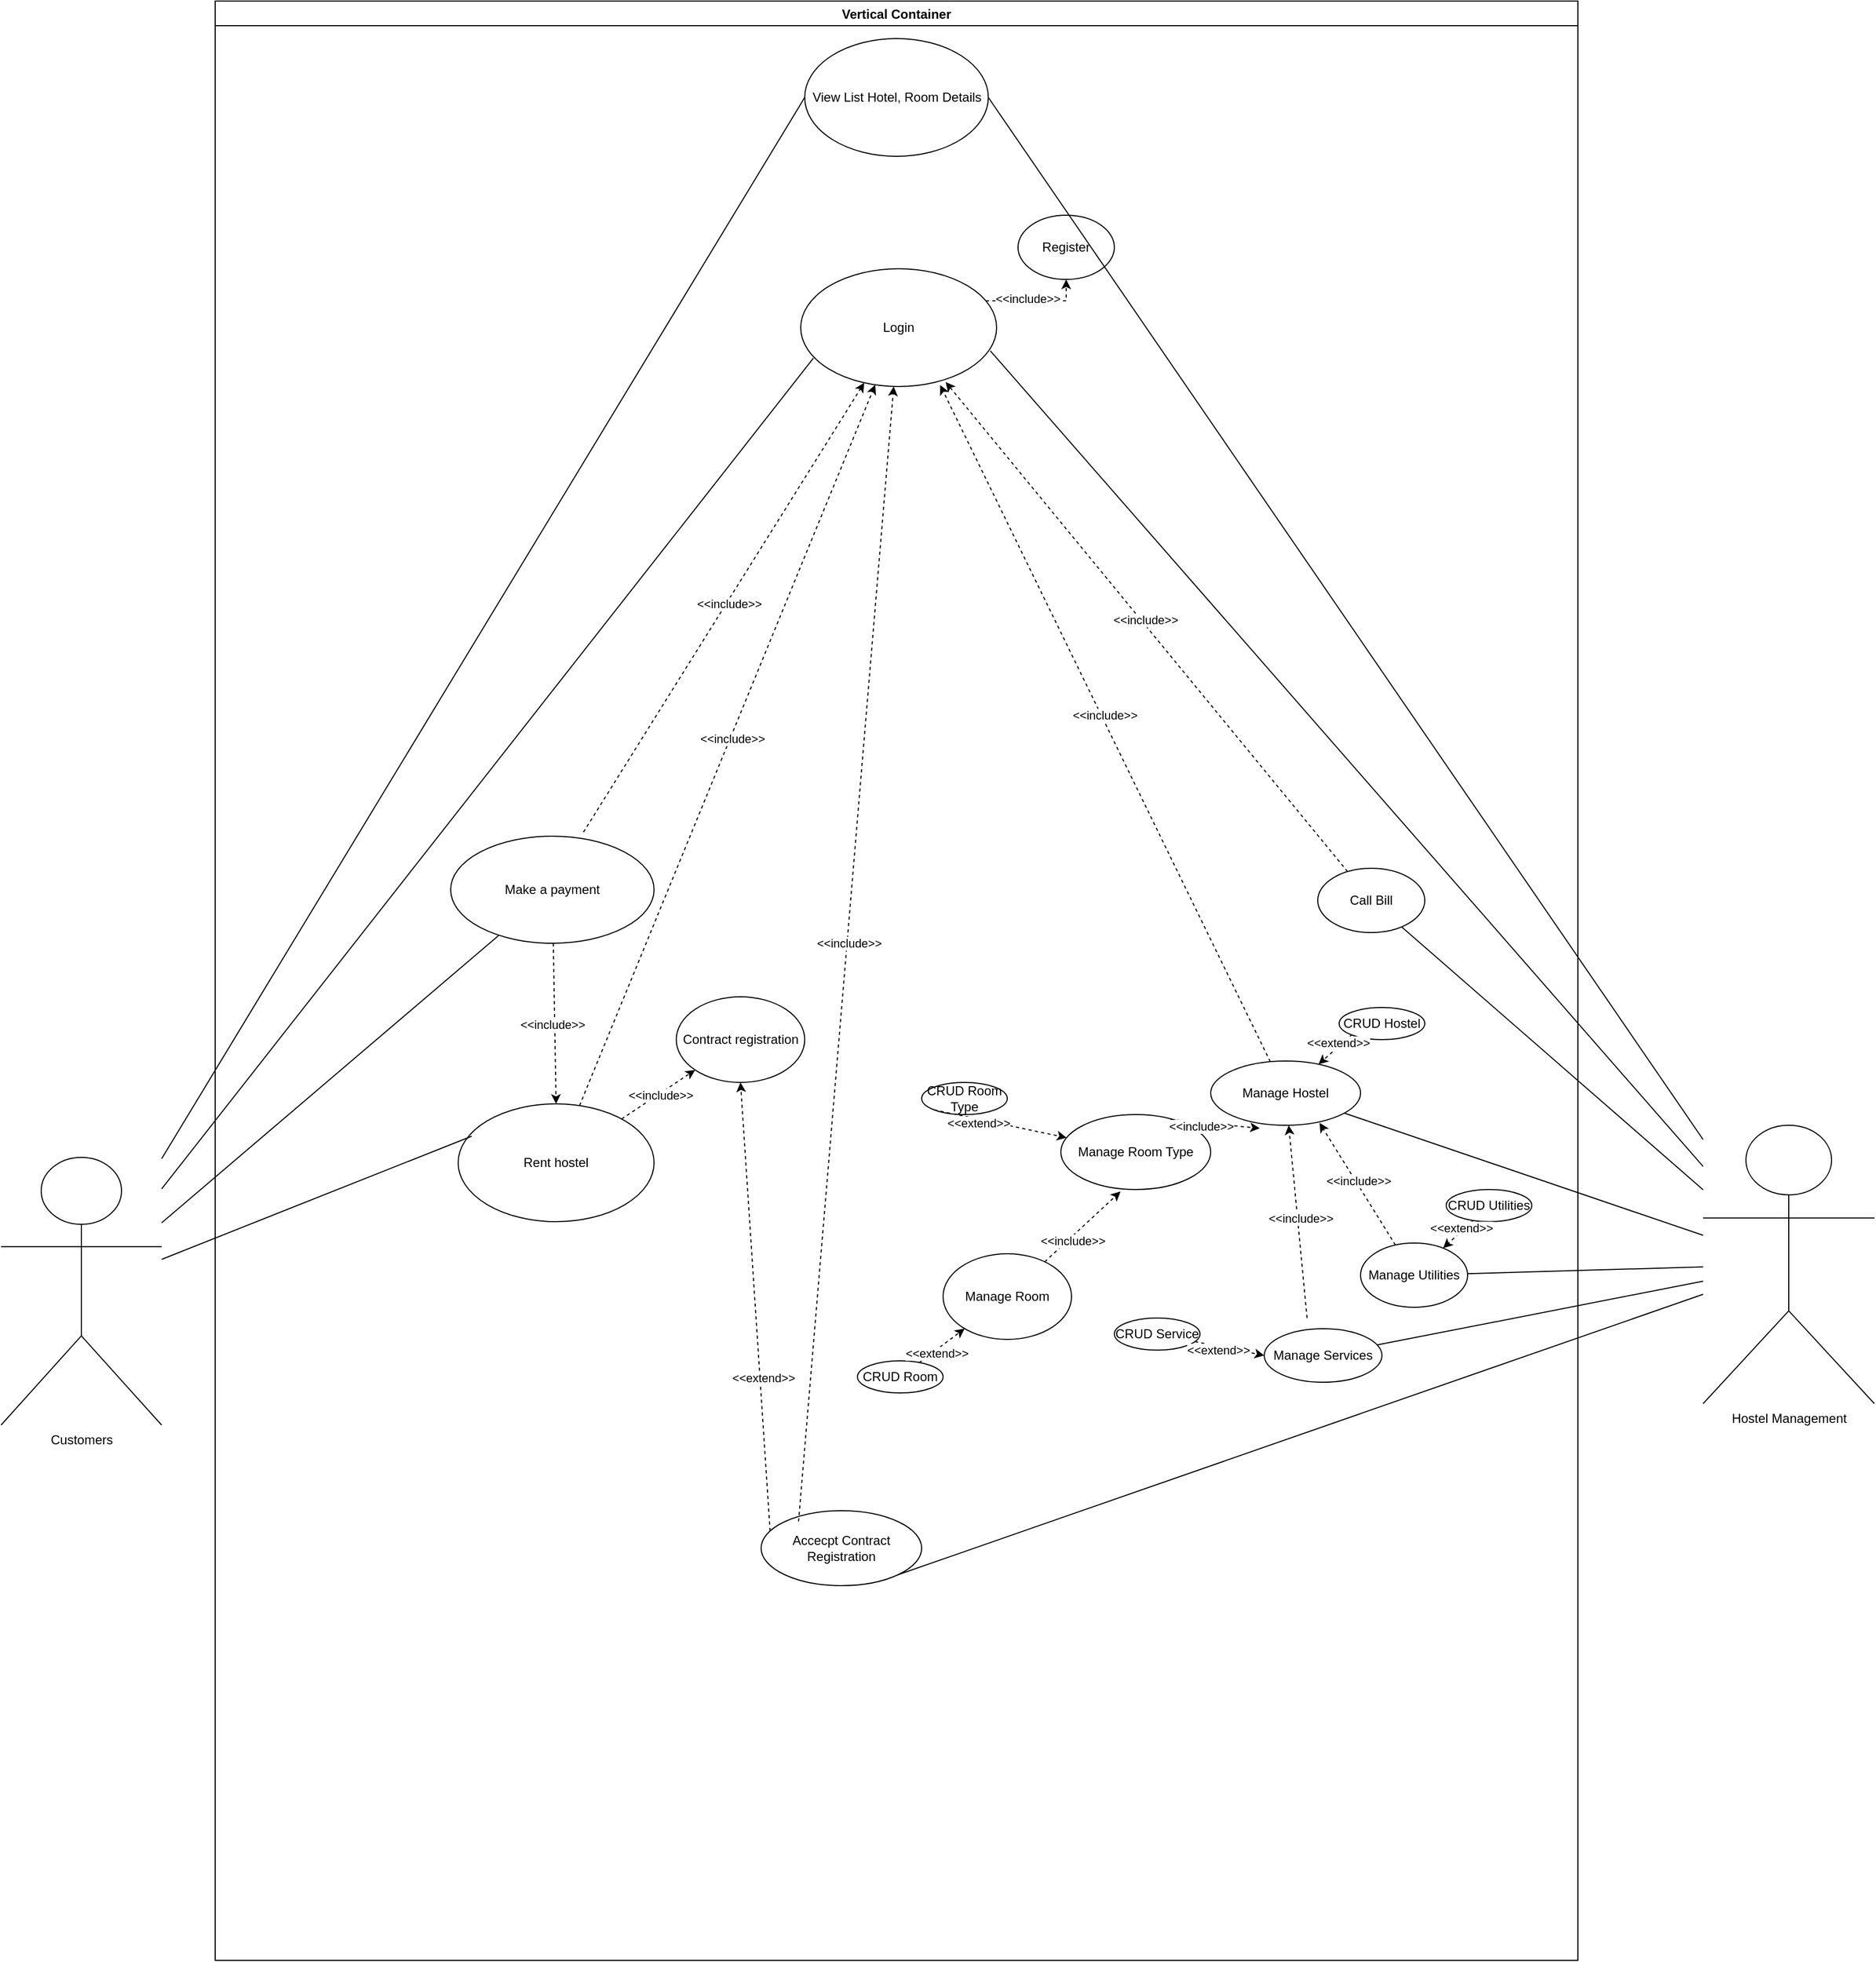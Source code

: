 <mxfile version="18.1.3" type="github">
  <diagram name="Page-1" id="929967ad-93f9-6ef4-fab6-5d389245f69c">
    <mxGraphModel dx="2076" dy="2351" grid="1" gridSize="10" guides="1" tooltips="1" connect="1" arrows="1" fold="1" page="1" pageScale="1.5" pageWidth="1169" pageHeight="826" background="none" math="0" shadow="0">
      <root>
        <mxCell id="0" style=";html=1;" />
        <mxCell id="1" style=";html=1;" parent="0" />
        <mxCell id="IHum4n2YvxGAtm4zl33J-3" value="Vertical Container" style="swimlane;" vertex="1" parent="1">
          <mxGeometry x="310" y="-870" width="1273" height="1830" as="geometry" />
        </mxCell>
        <mxCell id="IHum4n2YvxGAtm4zl33J-27" value="" style="edgeStyle=orthogonalEdgeStyle;rounded=0;orthogonalLoop=1;jettySize=auto;html=1;dashed=1;" edge="1" parent="IHum4n2YvxGAtm4zl33J-3" source="IHum4n2YvxGAtm4zl33J-10" target="IHum4n2YvxGAtm4zl33J-22">
          <mxGeometry relative="1" as="geometry">
            <Array as="points">
              <mxPoint x="750" y="280" />
              <mxPoint x="750" y="280" />
            </Array>
          </mxGeometry>
        </mxCell>
        <mxCell id="IHum4n2YvxGAtm4zl33J-28" value="&amp;lt;&amp;lt;include&amp;gt;&amp;gt;" style="edgeLabel;html=1;align=center;verticalAlign=middle;resizable=0;points=[];" vertex="1" connectable="0" parent="IHum4n2YvxGAtm4zl33J-27">
          <mxGeometry x="-0.179" y="2" relative="1" as="geometry">
            <mxPoint as="offset" />
          </mxGeometry>
        </mxCell>
        <mxCell id="IHum4n2YvxGAtm4zl33J-10" value="Login" style="ellipse;whiteSpace=wrap;html=1;" vertex="1" parent="IHum4n2YvxGAtm4zl33J-3">
          <mxGeometry x="547" y="250" width="183" height="110" as="geometry" />
        </mxCell>
        <mxCell id="IHum4n2YvxGAtm4zl33J-22" value="Register" style="ellipse;whiteSpace=wrap;html=1;" vertex="1" parent="IHum4n2YvxGAtm4zl33J-3">
          <mxGeometry x="750" y="200" width="90" height="60" as="geometry" />
        </mxCell>
        <mxCell id="IHum4n2YvxGAtm4zl33J-29" value="View List Hotel, Room Details" style="ellipse;whiteSpace=wrap;html=1;" vertex="1" parent="IHum4n2YvxGAtm4zl33J-3">
          <mxGeometry x="550.75" y="35" width="171.5" height="110" as="geometry" />
        </mxCell>
        <mxCell id="IHum4n2YvxGAtm4zl33J-30" value="Manage Hostel" style="ellipse;whiteSpace=wrap;html=1;" vertex="1" parent="IHum4n2YvxGAtm4zl33J-3">
          <mxGeometry x="930" y="990" width="140" height="60" as="geometry" />
        </mxCell>
        <mxCell id="IHum4n2YvxGAtm4zl33J-33" value="Manage Room Type" style="ellipse;whiteSpace=wrap;html=1;" vertex="1" parent="IHum4n2YvxGAtm4zl33J-3">
          <mxGeometry x="790" y="1040" width="140" height="70" as="geometry" />
        </mxCell>
        <mxCell id="IHum4n2YvxGAtm4zl33J-34" value="" style="endArrow=classic;html=1;rounded=0;dashed=1;entryX=0.712;entryY=0.988;entryDx=0;entryDy=0;entryPerimeter=0;" edge="1" parent="IHum4n2YvxGAtm4zl33J-3" source="IHum4n2YvxGAtm4zl33J-30" target="IHum4n2YvxGAtm4zl33J-10">
          <mxGeometry width="50" height="50" relative="1" as="geometry">
            <mxPoint x="740" y="500" as="sourcePoint" />
            <mxPoint x="710" y="380" as="targetPoint" />
          </mxGeometry>
        </mxCell>
        <mxCell id="IHum4n2YvxGAtm4zl33J-35" value="&amp;lt;&amp;lt;include&amp;gt;&amp;gt;" style="edgeLabel;html=1;align=center;verticalAlign=middle;resizable=0;points=[];" vertex="1" connectable="0" parent="IHum4n2YvxGAtm4zl33J-34">
          <mxGeometry x="0.018" y="-2" relative="1" as="geometry">
            <mxPoint y="-1" as="offset" />
          </mxGeometry>
        </mxCell>
        <mxCell id="IHum4n2YvxGAtm4zl33J-44" value="" style="endArrow=classic;html=1;rounded=0;dashed=1;exitX=0.731;exitY=0.066;exitDx=0;exitDy=0;exitPerimeter=0;entryX=0.328;entryY=1.047;entryDx=0;entryDy=0;entryPerimeter=0;" edge="1" parent="IHum4n2YvxGAtm4zl33J-3" source="IHum4n2YvxGAtm4zl33J-33" target="IHum4n2YvxGAtm4zl33J-30">
          <mxGeometry width="50" height="50" relative="1" as="geometry">
            <mxPoint x="1040" y="610" as="sourcePoint" />
            <mxPoint x="1090" y="560" as="targetPoint" />
          </mxGeometry>
        </mxCell>
        <mxCell id="IHum4n2YvxGAtm4zl33J-45" value="&amp;lt;&amp;lt;include&amp;gt;&amp;gt;" style="edgeLabel;html=1;align=center;verticalAlign=middle;resizable=0;points=[];" vertex="1" connectable="0" parent="IHum4n2YvxGAtm4zl33J-44">
          <mxGeometry x="-0.317" y="-3" relative="1" as="geometry">
            <mxPoint as="offset" />
          </mxGeometry>
        </mxCell>
        <mxCell id="IHum4n2YvxGAtm4zl33J-46" value="Manage Room" style="ellipse;whiteSpace=wrap;html=1;" vertex="1" parent="IHum4n2YvxGAtm4zl33J-3">
          <mxGeometry x="680" y="1170" width="120" height="80" as="geometry" />
        </mxCell>
        <mxCell id="IHum4n2YvxGAtm4zl33J-47" value="" style="endArrow=classic;html=1;rounded=0;dashed=1;entryX=0.398;entryY=1.027;entryDx=0;entryDy=0;entryPerimeter=0;" edge="1" parent="IHum4n2YvxGAtm4zl33J-3" source="IHum4n2YvxGAtm4zl33J-46" target="IHum4n2YvxGAtm4zl33J-33">
          <mxGeometry width="50" height="50" relative="1" as="geometry">
            <mxPoint x="872.34" y="584.62" as="sourcePoint" />
            <mxPoint x="885.92" y="542.82" as="targetPoint" />
          </mxGeometry>
        </mxCell>
        <mxCell id="IHum4n2YvxGAtm4zl33J-48" value="&amp;lt;&amp;lt;include&amp;gt;&amp;gt;" style="edgeLabel;html=1;align=center;verticalAlign=middle;resizable=0;points=[];" vertex="1" connectable="0" parent="IHum4n2YvxGAtm4zl33J-47">
          <mxGeometry x="-0.317" y="-3" relative="1" as="geometry">
            <mxPoint as="offset" />
          </mxGeometry>
        </mxCell>
        <mxCell id="IHum4n2YvxGAtm4zl33J-52" value="CRUD Hostel" style="ellipse;whiteSpace=wrap;html=1;" vertex="1" parent="IHum4n2YvxGAtm4zl33J-3">
          <mxGeometry x="1050" y="940" width="80" height="30" as="geometry" />
        </mxCell>
        <mxCell id="IHum4n2YvxGAtm4zl33J-56" value="CRUD Room Type" style="ellipse;whiteSpace=wrap;html=1;" vertex="1" parent="IHum4n2YvxGAtm4zl33J-3">
          <mxGeometry x="660" y="1010" width="80" height="30" as="geometry" />
        </mxCell>
        <mxCell id="IHum4n2YvxGAtm4zl33J-58" value="" style="endArrow=classic;html=1;rounded=0;dashed=1;exitX=0;exitY=1;exitDx=0;exitDy=0;" edge="1" parent="IHum4n2YvxGAtm4zl33J-3" source="IHum4n2YvxGAtm4zl33J-56" target="IHum4n2YvxGAtm4zl33J-33">
          <mxGeometry width="50" height="50" relative="1" as="geometry">
            <mxPoint x="1110.758" y="1024.765" as="sourcePoint" />
            <mxPoint x="825.72" y="651.89" as="targetPoint" />
          </mxGeometry>
        </mxCell>
        <mxCell id="IHum4n2YvxGAtm4zl33J-59" value="&amp;lt;&amp;lt;extend&amp;gt;&amp;gt;" style="edgeLabel;html=1;align=center;verticalAlign=middle;resizable=0;points=[];" vertex="1" connectable="0" parent="IHum4n2YvxGAtm4zl33J-58">
          <mxGeometry x="-0.317" y="-3" relative="1" as="geometry">
            <mxPoint as="offset" />
          </mxGeometry>
        </mxCell>
        <mxCell id="IHum4n2YvxGAtm4zl33J-60" style="edgeStyle=orthogonalEdgeStyle;rounded=0;orthogonalLoop=1;jettySize=auto;html=1;exitX=0.5;exitY=1;exitDx=0;exitDy=0;dashed=1;" edge="1" parent="IHum4n2YvxGAtm4zl33J-3" source="IHum4n2YvxGAtm4zl33J-52" target="IHum4n2YvxGAtm4zl33J-52">
          <mxGeometry relative="1" as="geometry" />
        </mxCell>
        <mxCell id="IHum4n2YvxGAtm4zl33J-50" value="" style="endArrow=classic;html=1;rounded=0;dashed=1;exitX=0;exitY=1;exitDx=0;exitDy=0;" edge="1" parent="IHum4n2YvxGAtm4zl33J-3" source="IHum4n2YvxGAtm4zl33J-52" target="IHum4n2YvxGAtm4zl33J-30">
          <mxGeometry width="50" height="50" relative="1" as="geometry">
            <mxPoint x="940" y="550" as="sourcePoint" />
            <mxPoint x="880" y="470" as="targetPoint" />
          </mxGeometry>
        </mxCell>
        <mxCell id="IHum4n2YvxGAtm4zl33J-51" value="&amp;lt;&amp;lt;extend&amp;gt;&amp;gt;" style="edgeLabel;html=1;align=center;verticalAlign=middle;resizable=0;points=[];" vertex="1" connectable="0" parent="IHum4n2YvxGAtm4zl33J-50">
          <mxGeometry x="-0.317" y="-3" relative="1" as="geometry">
            <mxPoint as="offset" />
          </mxGeometry>
        </mxCell>
        <mxCell id="IHum4n2YvxGAtm4zl33J-61" value="CRUD Room" style="ellipse;whiteSpace=wrap;html=1;" vertex="1" parent="IHum4n2YvxGAtm4zl33J-3">
          <mxGeometry x="600" y="1270" width="80" height="30" as="geometry" />
        </mxCell>
        <mxCell id="IHum4n2YvxGAtm4zl33J-65" value="" style="endArrow=classic;html=1;rounded=0;dashed=1;" edge="1" parent="IHum4n2YvxGAtm4zl33J-3" source="IHum4n2YvxGAtm4zl33J-61" target="IHum4n2YvxGAtm4zl33J-46">
          <mxGeometry width="50" height="50" relative="1" as="geometry">
            <mxPoint x="910" y="683" as="sourcePoint" />
            <mxPoint x="630" y="720" as="targetPoint" />
          </mxGeometry>
        </mxCell>
        <mxCell id="IHum4n2YvxGAtm4zl33J-66" value="&amp;lt;&amp;lt;extend&amp;gt;&amp;gt;" style="edgeLabel;html=1;align=center;verticalAlign=middle;resizable=0;points=[];" vertex="1" connectable="0" parent="IHum4n2YvxGAtm4zl33J-65">
          <mxGeometry x="-0.317" y="-3" relative="1" as="geometry">
            <mxPoint as="offset" />
          </mxGeometry>
        </mxCell>
        <mxCell id="IHum4n2YvxGAtm4zl33J-68" value="Rent hostel" style="ellipse;whiteSpace=wrap;html=1;" vertex="1" parent="IHum4n2YvxGAtm4zl33J-3">
          <mxGeometry x="227" y="1030" width="183" height="110" as="geometry" />
        </mxCell>
        <mxCell id="IHum4n2YvxGAtm4zl33J-71" value="" style="endArrow=classic;html=1;rounded=0;dashed=1;" edge="1" parent="IHum4n2YvxGAtm4zl33J-3" source="IHum4n2YvxGAtm4zl33J-68" target="IHum4n2YvxGAtm4zl33J-10">
          <mxGeometry width="50" height="50" relative="1" as="geometry">
            <mxPoint x="844.079" y="520.091" as="sourcePoint" />
            <mxPoint x="713.259" y="353.855" as="targetPoint" />
          </mxGeometry>
        </mxCell>
        <mxCell id="IHum4n2YvxGAtm4zl33J-72" value="&amp;lt;&amp;lt;include&amp;gt;&amp;gt;" style="edgeLabel;html=1;align=center;verticalAlign=middle;resizable=0;points=[];" vertex="1" connectable="0" parent="IHum4n2YvxGAtm4zl33J-71">
          <mxGeometry x="0.018" y="-2" relative="1" as="geometry">
            <mxPoint y="-1" as="offset" />
          </mxGeometry>
        </mxCell>
        <mxCell id="IHum4n2YvxGAtm4zl33J-73" value="Accecpt Contract Registration" style="ellipse;whiteSpace=wrap;html=1;" vertex="1" parent="IHum4n2YvxGAtm4zl33J-3">
          <mxGeometry x="510" y="1410" width="150" height="70" as="geometry" />
        </mxCell>
        <mxCell id="IHum4n2YvxGAtm4zl33J-77" value="Manage Services" style="ellipse;whiteSpace=wrap;html=1;" vertex="1" parent="IHum4n2YvxGAtm4zl33J-3">
          <mxGeometry x="980" y="1240" width="110" height="50" as="geometry" />
        </mxCell>
        <mxCell id="IHum4n2YvxGAtm4zl33J-78" value="Contract registration" style="ellipse;whiteSpace=wrap;html=1;" vertex="1" parent="IHum4n2YvxGAtm4zl33J-3">
          <mxGeometry x="430.75" y="930" width="120" height="80" as="geometry" />
        </mxCell>
        <mxCell id="IHum4n2YvxGAtm4zl33J-79" value="D" style="endArrow=classic;html=1;rounded=0;dashed=1;" edge="1" parent="IHum4n2YvxGAtm4zl33J-3" source="IHum4n2YvxGAtm4zl33J-68" target="IHum4n2YvxGAtm4zl33J-78">
          <mxGeometry width="50" height="50" relative="1" as="geometry">
            <mxPoint x="434.086" y="499.99" as="sourcePoint" />
            <mxPoint x="596.204" y="360.132" as="targetPoint" />
          </mxGeometry>
        </mxCell>
        <mxCell id="IHum4n2YvxGAtm4zl33J-80" value="&amp;lt;&amp;lt;include&amp;gt;&amp;gt;" style="edgeLabel;html=1;align=center;verticalAlign=middle;resizable=0;points=[];" vertex="1" connectable="0" parent="IHum4n2YvxGAtm4zl33J-79">
          <mxGeometry x="0.018" y="-2" relative="1" as="geometry">
            <mxPoint y="-1" as="offset" />
          </mxGeometry>
        </mxCell>
        <mxCell id="IHum4n2YvxGAtm4zl33J-83" value="" style="endArrow=classic;html=1;rounded=0;dashed=1;" edge="1" parent="IHum4n2YvxGAtm4zl33J-3" target="IHum4n2YvxGAtm4zl33J-10">
          <mxGeometry width="50" height="50" relative="1" as="geometry">
            <mxPoint x="545" y="1420" as="sourcePoint" />
            <mxPoint x="713.259" y="353.855" as="targetPoint" />
          </mxGeometry>
        </mxCell>
        <mxCell id="IHum4n2YvxGAtm4zl33J-84" value="&amp;lt;&amp;lt;include&amp;gt;&amp;gt;" style="edgeLabel;html=1;align=center;verticalAlign=middle;resizable=0;points=[];" vertex="1" connectable="0" parent="IHum4n2YvxGAtm4zl33J-83">
          <mxGeometry x="0.018" y="-2" relative="1" as="geometry">
            <mxPoint y="-1" as="offset" />
          </mxGeometry>
        </mxCell>
        <mxCell id="IHum4n2YvxGAtm4zl33J-91" value="CRUD Service" style="ellipse;whiteSpace=wrap;html=1;" vertex="1" parent="IHum4n2YvxGAtm4zl33J-3">
          <mxGeometry x="840" y="1230" width="80" height="30" as="geometry" />
        </mxCell>
        <mxCell id="IHum4n2YvxGAtm4zl33J-92" value="" style="endArrow=classic;html=1;rounded=0;dashed=1;entryX=0;entryY=0.5;entryDx=0;entryDy=0;" edge="1" parent="IHum4n2YvxGAtm4zl33J-3" source="IHum4n2YvxGAtm4zl33J-91" target="IHum4n2YvxGAtm4zl33J-77">
          <mxGeometry width="50" height="50" relative="1" as="geometry">
            <mxPoint x="720" y="565" as="sourcePoint" />
            <mxPoint x="782.04" y="587.5" as="targetPoint" />
          </mxGeometry>
        </mxCell>
        <mxCell id="IHum4n2YvxGAtm4zl33J-93" value="&amp;lt;&amp;lt;extend&amp;gt;&amp;gt;" style="edgeLabel;html=1;align=center;verticalAlign=middle;resizable=0;points=[];" vertex="1" connectable="0" parent="IHum4n2YvxGAtm4zl33J-92">
          <mxGeometry x="-0.317" y="-3" relative="1" as="geometry">
            <mxPoint as="offset" />
          </mxGeometry>
        </mxCell>
        <mxCell id="IHum4n2YvxGAtm4zl33J-94" value="Manage Utilities" style="ellipse;whiteSpace=wrap;html=1;" vertex="1" parent="IHum4n2YvxGAtm4zl33J-3">
          <mxGeometry x="1070" y="1160" width="100" height="60" as="geometry" />
        </mxCell>
        <mxCell id="IHum4n2YvxGAtm4zl33J-95" value="CRUD Utilities" style="ellipse;whiteSpace=wrap;html=1;" vertex="1" parent="IHum4n2YvxGAtm4zl33J-3">
          <mxGeometry x="1150" y="1110" width="80" height="30" as="geometry" />
        </mxCell>
        <mxCell id="IHum4n2YvxGAtm4zl33J-96" value="" style="endArrow=classic;html=1;rounded=0;dashed=1;" edge="1" parent="IHum4n2YvxGAtm4zl33J-3" source="IHum4n2YvxGAtm4zl33J-95" target="IHum4n2YvxGAtm4zl33J-94">
          <mxGeometry width="50" height="50" relative="1" as="geometry">
            <mxPoint x="513" y="895" as="sourcePoint" />
            <mxPoint x="568.924" y="953.134" as="targetPoint" />
          </mxGeometry>
        </mxCell>
        <mxCell id="IHum4n2YvxGAtm4zl33J-97" value="&amp;lt;&amp;lt;extend&amp;gt;&amp;gt;" style="edgeLabel;html=1;align=center;verticalAlign=middle;resizable=0;points=[];" vertex="1" connectable="0" parent="IHum4n2YvxGAtm4zl33J-96">
          <mxGeometry x="-0.317" y="-3" relative="1" as="geometry">
            <mxPoint as="offset" />
          </mxGeometry>
        </mxCell>
        <mxCell id="IHum4n2YvxGAtm4zl33J-100" value="" style="endArrow=classic;html=1;rounded=0;dashed=1;" edge="1" parent="IHum4n2YvxGAtm4zl33J-3" target="IHum4n2YvxGAtm4zl33J-30">
          <mxGeometry width="50" height="50" relative="1" as="geometry">
            <mxPoint x="1020" y="1230" as="sourcePoint" />
            <mxPoint x="943.04" y="540" as="targetPoint" />
          </mxGeometry>
        </mxCell>
        <mxCell id="IHum4n2YvxGAtm4zl33J-101" value="&amp;lt;&amp;lt;include&amp;gt;&amp;gt;" style="edgeLabel;html=1;align=center;verticalAlign=middle;resizable=0;points=[];" vertex="1" connectable="0" parent="IHum4n2YvxGAtm4zl33J-100">
          <mxGeometry x="0.018" y="-2" relative="1" as="geometry">
            <mxPoint y="-1" as="offset" />
          </mxGeometry>
        </mxCell>
        <mxCell id="IHum4n2YvxGAtm4zl33J-106" value="Call Bill" style="ellipse;whiteSpace=wrap;html=1;" vertex="1" parent="IHum4n2YvxGAtm4zl33J-3">
          <mxGeometry x="1030" y="810" width="100" height="60" as="geometry" />
        </mxCell>
        <mxCell id="IHum4n2YvxGAtm4zl33J-108" value="Make a payment" style="ellipse;whiteSpace=wrap;html=1;" vertex="1" parent="IHum4n2YvxGAtm4zl33J-3">
          <mxGeometry x="220" y="780" width="190" height="100" as="geometry" />
        </mxCell>
        <mxCell id="IHum4n2YvxGAtm4zl33J-111" value="" style="endArrow=classic;html=1;rounded=0;dashed=1;exitX=0.653;exitY=-0.038;exitDx=0;exitDy=0;exitPerimeter=0;" edge="1" parent="IHum4n2YvxGAtm4zl33J-3" source="IHum4n2YvxGAtm4zl33J-108" target="IHum4n2YvxGAtm4zl33J-10">
          <mxGeometry width="50" height="50" relative="1" as="geometry">
            <mxPoint x="433.926" y="499.923" as="sourcePoint" />
            <mxPoint x="596.272" y="360.16" as="targetPoint" />
          </mxGeometry>
        </mxCell>
        <mxCell id="IHum4n2YvxGAtm4zl33J-112" value="&amp;lt;&amp;lt;include&amp;gt;&amp;gt;" style="edgeLabel;html=1;align=center;verticalAlign=middle;resizable=0;points=[];" vertex="1" connectable="0" parent="IHum4n2YvxGAtm4zl33J-111">
          <mxGeometry x="0.018" y="-2" relative="1" as="geometry">
            <mxPoint y="-1" as="offset" />
          </mxGeometry>
        </mxCell>
        <mxCell id="IHum4n2YvxGAtm4zl33J-113" value="" style="endArrow=classic;html=1;rounded=0;dashed=1;entryX=0.74;entryY=0.962;entryDx=0;entryDy=0;entryPerimeter=0;" edge="1" parent="IHum4n2YvxGAtm4zl33J-3" source="IHum4n2YvxGAtm4zl33J-106" target="IHum4n2YvxGAtm4zl33J-10">
          <mxGeometry width="50" height="50" relative="1" as="geometry">
            <mxPoint x="608.112" y="1170.008" as="sourcePoint" />
            <mxPoint x="628.5" y="600" as="targetPoint" />
          </mxGeometry>
        </mxCell>
        <mxCell id="IHum4n2YvxGAtm4zl33J-114" value="&amp;lt;&amp;lt;include&amp;gt;&amp;gt;" style="edgeLabel;html=1;align=center;verticalAlign=middle;resizable=0;points=[];" vertex="1" connectable="0" parent="IHum4n2YvxGAtm4zl33J-113">
          <mxGeometry x="0.018" y="-2" relative="1" as="geometry">
            <mxPoint y="-1" as="offset" />
          </mxGeometry>
        </mxCell>
        <mxCell id="IHum4n2YvxGAtm4zl33J-119" value="" style="endArrow=classic;html=1;rounded=0;dashed=1;exitX=0.056;exitY=0.271;exitDx=0;exitDy=0;exitPerimeter=0;entryX=0.5;entryY=1;entryDx=0;entryDy=0;" edge="1" parent="IHum4n2YvxGAtm4zl33J-3" source="IHum4n2YvxGAtm4zl33J-73" target="IHum4n2YvxGAtm4zl33J-78">
          <mxGeometry width="50" height="50" relative="1" as="geometry">
            <mxPoint x="1070.758" y="975.235" as="sourcePoint" />
            <mxPoint x="1040.095" y="1002.914" as="targetPoint" />
          </mxGeometry>
        </mxCell>
        <mxCell id="IHum4n2YvxGAtm4zl33J-120" value="&amp;lt;&amp;lt;extend&amp;gt;&amp;gt;" style="edgeLabel;html=1;align=center;verticalAlign=middle;resizable=0;points=[];" vertex="1" connectable="0" parent="IHum4n2YvxGAtm4zl33J-119">
          <mxGeometry x="-0.317" y="-3" relative="1" as="geometry">
            <mxPoint as="offset" />
          </mxGeometry>
        </mxCell>
        <mxCell id="IHum4n2YvxGAtm4zl33J-121" value="D" style="endArrow=classic;html=1;rounded=0;dashed=1;entryX=0.5;entryY=0;entryDx=0;entryDy=0;" edge="1" parent="IHum4n2YvxGAtm4zl33J-3" source="IHum4n2YvxGAtm4zl33J-108" target="IHum4n2YvxGAtm4zl33J-68">
          <mxGeometry width="50" height="50" relative="1" as="geometry">
            <mxPoint x="389.508" y="1054.01" as="sourcePoint" />
            <mxPoint x="310" y="1020" as="targetPoint" />
          </mxGeometry>
        </mxCell>
        <mxCell id="IHum4n2YvxGAtm4zl33J-122" value="&amp;lt;&amp;lt;include&amp;gt;&amp;gt;" style="edgeLabel;html=1;align=center;verticalAlign=middle;resizable=0;points=[];" vertex="1" connectable="0" parent="IHum4n2YvxGAtm4zl33J-121">
          <mxGeometry x="0.018" y="-2" relative="1" as="geometry">
            <mxPoint y="-1" as="offset" />
          </mxGeometry>
        </mxCell>
        <mxCell id="IHum4n2YvxGAtm4zl33J-128" value="" style="endArrow=classic;html=1;rounded=0;dashed=1;entryX=0.726;entryY=0.963;entryDx=0;entryDy=0;entryPerimeter=0;" edge="1" parent="IHum4n2YvxGAtm4zl33J-3" source="IHum4n2YvxGAtm4zl33J-94" target="IHum4n2YvxGAtm4zl33J-30">
          <mxGeometry width="50" height="50" relative="1" as="geometry">
            <mxPoint x="1030" y="1240" as="sourcePoint" />
            <mxPoint x="1012.855" y="1059.975" as="targetPoint" />
          </mxGeometry>
        </mxCell>
        <mxCell id="IHum4n2YvxGAtm4zl33J-129" value="&amp;lt;&amp;lt;include&amp;gt;&amp;gt;" style="edgeLabel;html=1;align=center;verticalAlign=middle;resizable=0;points=[];" vertex="1" connectable="0" parent="IHum4n2YvxGAtm4zl33J-128">
          <mxGeometry x="0.018" y="-2" relative="1" as="geometry">
            <mxPoint y="-1" as="offset" />
          </mxGeometry>
        </mxCell>
        <mxCell id="IHum4n2YvxGAtm4zl33J-4" value="Customers" style="shape=umlActor;verticalLabelPosition=bottom;verticalAlign=top;html=1;outlineConnect=0;" vertex="1" parent="1">
          <mxGeometry x="110" y="210" width="150" height="250" as="geometry" />
        </mxCell>
        <mxCell id="IHum4n2YvxGAtm4zl33J-9" value="Hostel Management" style="shape=umlActor;verticalLabelPosition=bottom;verticalAlign=top;html=1;outlineConnect=0;" vertex="1" parent="1">
          <mxGeometry x="1700" y="180" width="160" height="260" as="geometry" />
        </mxCell>
        <mxCell id="IHum4n2YvxGAtm4zl33J-17" value="" style="endArrow=none;html=1;rounded=0;entryX=0.968;entryY=0.697;entryDx=0;entryDy=0;entryPerimeter=0;" edge="1" parent="1" source="IHum4n2YvxGAtm4zl33J-9" target="IHum4n2YvxGAtm4zl33J-10">
          <mxGeometry width="50" height="50" relative="1" as="geometry">
            <mxPoint x="800" y="220" as="sourcePoint" />
            <mxPoint x="850" y="170" as="targetPoint" />
          </mxGeometry>
        </mxCell>
        <mxCell id="IHum4n2YvxGAtm4zl33J-19" value="" style="endArrow=none;html=1;rounded=0;entryX=0.065;entryY=0.759;entryDx=0;entryDy=0;entryPerimeter=0;" edge="1" parent="1" source="IHum4n2YvxGAtm4zl33J-4" target="IHum4n2YvxGAtm4zl33J-10">
          <mxGeometry width="50" height="50" relative="1" as="geometry">
            <mxPoint x="800" y="220" as="sourcePoint" />
            <mxPoint x="760" y="190" as="targetPoint" />
          </mxGeometry>
        </mxCell>
        <mxCell id="IHum4n2YvxGAtm4zl33J-31" value="" style="endArrow=none;html=1;rounded=0;entryX=0;entryY=0.5;entryDx=0;entryDy=0;" edge="1" parent="1" source="IHum4n2YvxGAtm4zl33J-4" target="IHum4n2YvxGAtm4zl33J-29">
          <mxGeometry width="50" height="50" relative="1" as="geometry">
            <mxPoint x="940" y="330" as="sourcePoint" />
            <mxPoint x="990" y="280" as="targetPoint" />
          </mxGeometry>
        </mxCell>
        <mxCell id="IHum4n2YvxGAtm4zl33J-32" value="" style="endArrow=none;html=1;rounded=0;entryX=1;entryY=0.5;entryDx=0;entryDy=0;" edge="1" parent="1" source="IHum4n2YvxGAtm4zl33J-9" target="IHum4n2YvxGAtm4zl33J-29">
          <mxGeometry width="50" height="50" relative="1" as="geometry">
            <mxPoint x="940" y="330" as="sourcePoint" />
            <mxPoint x="990" y="280" as="targetPoint" />
          </mxGeometry>
        </mxCell>
        <mxCell id="IHum4n2YvxGAtm4zl33J-36" value="" style="endArrow=none;html=1;rounded=0;" edge="1" parent="1" source="IHum4n2YvxGAtm4zl33J-30" target="IHum4n2YvxGAtm4zl33J-9">
          <mxGeometry width="50" height="50" relative="1" as="geometry">
            <mxPoint x="1170" y="350" as="sourcePoint" />
            <mxPoint x="990" y="280" as="targetPoint" />
          </mxGeometry>
        </mxCell>
        <mxCell id="IHum4n2YvxGAtm4zl33J-69" value="" style="endArrow=none;html=1;rounded=0;exitX=0.069;exitY=0.275;exitDx=0;exitDy=0;exitPerimeter=0;" edge="1" parent="1" source="IHum4n2YvxGAtm4zl33J-68" target="IHum4n2YvxGAtm4zl33J-4">
          <mxGeometry width="50" height="50" relative="1" as="geometry">
            <mxPoint x="1030" y="660" as="sourcePoint" />
            <mxPoint x="1080" y="610" as="targetPoint" />
          </mxGeometry>
        </mxCell>
        <mxCell id="IHum4n2YvxGAtm4zl33J-74" value="" style="endArrow=none;html=1;rounded=0;exitX=1;exitY=1;exitDx=0;exitDy=0;" edge="1" parent="1" source="IHum4n2YvxGAtm4zl33J-73" target="IHum4n2YvxGAtm4zl33J-9">
          <mxGeometry width="50" height="50" relative="1" as="geometry">
            <mxPoint x="1030" y="600" as="sourcePoint" />
            <mxPoint x="1080" y="550" as="targetPoint" />
          </mxGeometry>
        </mxCell>
        <mxCell id="IHum4n2YvxGAtm4zl33J-86" value="" style="endArrow=none;html=1;rounded=0;" edge="1" parent="1" source="IHum4n2YvxGAtm4zl33J-77" target="IHum4n2YvxGAtm4zl33J-9">
          <mxGeometry width="50" height="50" relative="1" as="geometry">
            <mxPoint x="1020" y="760" as="sourcePoint" />
            <mxPoint x="1070" y="710" as="targetPoint" />
          </mxGeometry>
        </mxCell>
        <mxCell id="IHum4n2YvxGAtm4zl33J-107" value="" style="endArrow=none;html=1;rounded=0;" edge="1" parent="1" source="IHum4n2YvxGAtm4zl33J-106" target="IHum4n2YvxGAtm4zl33J-9">
          <mxGeometry width="50" height="50" relative="1" as="geometry">
            <mxPoint x="1020" y="790" as="sourcePoint" />
            <mxPoint x="1070" y="740" as="targetPoint" />
          </mxGeometry>
        </mxCell>
        <mxCell id="IHum4n2YvxGAtm4zl33J-109" value="" style="endArrow=none;html=1;rounded=0;" edge="1" parent="1" source="IHum4n2YvxGAtm4zl33J-108" target="IHum4n2YvxGAtm4zl33J-4">
          <mxGeometry width="50" height="50" relative="1" as="geometry">
            <mxPoint x="1020" y="890" as="sourcePoint" />
            <mxPoint x="1070" y="840" as="targetPoint" />
          </mxGeometry>
        </mxCell>
        <mxCell id="IHum4n2YvxGAtm4zl33J-130" value="" style="endArrow=none;html=1;rounded=0;" edge="1" parent="1" source="IHum4n2YvxGAtm4zl33J-94" target="IHum4n2YvxGAtm4zl33J-9">
          <mxGeometry width="50" height="50" relative="1" as="geometry">
            <mxPoint x="1405.662" y="395.268" as="sourcePoint" />
            <mxPoint x="1710" y="335.632" as="targetPoint" />
          </mxGeometry>
        </mxCell>
      </root>
    </mxGraphModel>
  </diagram>
</mxfile>

